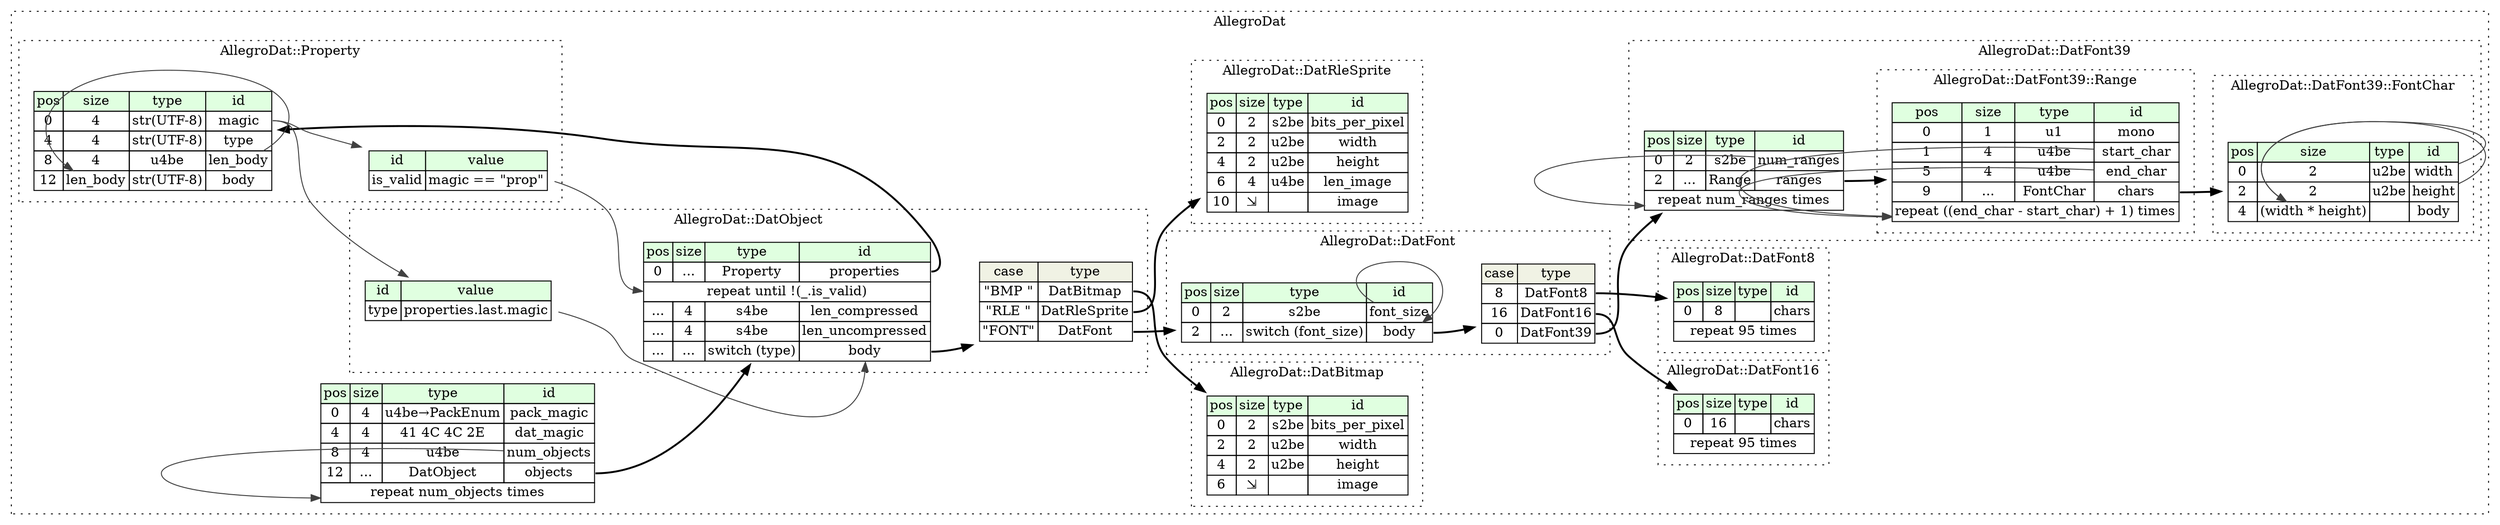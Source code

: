 digraph {
	rankdir=LR;
	node [shape=plaintext];
	subgraph cluster__allegro_dat {
		label="AllegroDat";
		graph[style=dotted];

		allegro_dat__seq [label=<<TABLE BORDER="0" CELLBORDER="1" CELLSPACING="0">
			<TR><TD BGCOLOR="#E0FFE0">pos</TD><TD BGCOLOR="#E0FFE0">size</TD><TD BGCOLOR="#E0FFE0">type</TD><TD BGCOLOR="#E0FFE0">id</TD></TR>
			<TR><TD PORT="pack_magic_pos">0</TD><TD PORT="pack_magic_size">4</TD><TD>u4be→PackEnum</TD><TD PORT="pack_magic_type">pack_magic</TD></TR>
			<TR><TD PORT="dat_magic_pos">4</TD><TD PORT="dat_magic_size">4</TD><TD>41 4C 4C 2E</TD><TD PORT="dat_magic_type">dat_magic</TD></TR>
			<TR><TD PORT="num_objects_pos">8</TD><TD PORT="num_objects_size">4</TD><TD>u4be</TD><TD PORT="num_objects_type">num_objects</TD></TR>
			<TR><TD PORT="objects_pos">12</TD><TD PORT="objects_size">...</TD><TD>DatObject</TD><TD PORT="objects_type">objects</TD></TR>
			<TR><TD COLSPAN="4" PORT="objects__repeat">repeat num_objects times</TD></TR>
		</TABLE>>];
		subgraph cluster__dat_font_16 {
			label="AllegroDat::DatFont16";
			graph[style=dotted];

			dat_font_16__seq [label=<<TABLE BORDER="0" CELLBORDER="1" CELLSPACING="0">
				<TR><TD BGCOLOR="#E0FFE0">pos</TD><TD BGCOLOR="#E0FFE0">size</TD><TD BGCOLOR="#E0FFE0">type</TD><TD BGCOLOR="#E0FFE0">id</TD></TR>
				<TR><TD PORT="chars_pos">0</TD><TD PORT="chars_size">16</TD><TD></TD><TD PORT="chars_type">chars</TD></TR>
				<TR><TD COLSPAN="4" PORT="chars__repeat">repeat 95 times</TD></TR>
			</TABLE>>];
		}
		subgraph cluster__dat_bitmap {
			label="AllegroDat::DatBitmap";
			graph[style=dotted];

			dat_bitmap__seq [label=<<TABLE BORDER="0" CELLBORDER="1" CELLSPACING="0">
				<TR><TD BGCOLOR="#E0FFE0">pos</TD><TD BGCOLOR="#E0FFE0">size</TD><TD BGCOLOR="#E0FFE0">type</TD><TD BGCOLOR="#E0FFE0">id</TD></TR>
				<TR><TD PORT="bits_per_pixel_pos">0</TD><TD PORT="bits_per_pixel_size">2</TD><TD>s2be</TD><TD PORT="bits_per_pixel_type">bits_per_pixel</TD></TR>
				<TR><TD PORT="width_pos">2</TD><TD PORT="width_size">2</TD><TD>u2be</TD><TD PORT="width_type">width</TD></TR>
				<TR><TD PORT="height_pos">4</TD><TD PORT="height_size">2</TD><TD>u2be</TD><TD PORT="height_type">height</TD></TR>
				<TR><TD PORT="image_pos">6</TD><TD PORT="image_size">⇲</TD><TD></TD><TD PORT="image_type">image</TD></TR>
			</TABLE>>];
		}
		subgraph cluster__dat_font {
			label="AllegroDat::DatFont";
			graph[style=dotted];

			dat_font__seq [label=<<TABLE BORDER="0" CELLBORDER="1" CELLSPACING="0">
				<TR><TD BGCOLOR="#E0FFE0">pos</TD><TD BGCOLOR="#E0FFE0">size</TD><TD BGCOLOR="#E0FFE0">type</TD><TD BGCOLOR="#E0FFE0">id</TD></TR>
				<TR><TD PORT="font_size_pos">0</TD><TD PORT="font_size_size">2</TD><TD>s2be</TD><TD PORT="font_size_type">font_size</TD></TR>
				<TR><TD PORT="body_pos">2</TD><TD PORT="body_size">...</TD><TD>switch (font_size)</TD><TD PORT="body_type">body</TD></TR>
			</TABLE>>];
dat_font__seq_body_switch [label=<<TABLE BORDER="0" CELLBORDER="1" CELLSPACING="0">
	<TR><TD BGCOLOR="#F0F2E4">case</TD><TD BGCOLOR="#F0F2E4">type</TD></TR>
	<TR><TD>8</TD><TD PORT="case0">DatFont8</TD></TR>
	<TR><TD>16</TD><TD PORT="case1">DatFont16</TD></TR>
	<TR><TD>0</TD><TD PORT="case2">DatFont39</TD></TR>
</TABLE>>];
		}
		subgraph cluster__dat_font_8 {
			label="AllegroDat::DatFont8";
			graph[style=dotted];

			dat_font_8__seq [label=<<TABLE BORDER="0" CELLBORDER="1" CELLSPACING="0">
				<TR><TD BGCOLOR="#E0FFE0">pos</TD><TD BGCOLOR="#E0FFE0">size</TD><TD BGCOLOR="#E0FFE0">type</TD><TD BGCOLOR="#E0FFE0">id</TD></TR>
				<TR><TD PORT="chars_pos">0</TD><TD PORT="chars_size">8</TD><TD></TD><TD PORT="chars_type">chars</TD></TR>
				<TR><TD COLSPAN="4" PORT="chars__repeat">repeat 95 times</TD></TR>
			</TABLE>>];
		}
		subgraph cluster__dat_object {
			label="AllegroDat::DatObject";
			graph[style=dotted];

			dat_object__seq [label=<<TABLE BORDER="0" CELLBORDER="1" CELLSPACING="0">
				<TR><TD BGCOLOR="#E0FFE0">pos</TD><TD BGCOLOR="#E0FFE0">size</TD><TD BGCOLOR="#E0FFE0">type</TD><TD BGCOLOR="#E0FFE0">id</TD></TR>
				<TR><TD PORT="properties_pos">0</TD><TD PORT="properties_size">...</TD><TD>Property</TD><TD PORT="properties_type">properties</TD></TR>
				<TR><TD COLSPAN="4" PORT="properties__repeat">repeat until !(_.is_valid)</TD></TR>
				<TR><TD PORT="len_compressed_pos">...</TD><TD PORT="len_compressed_size">4</TD><TD>s4be</TD><TD PORT="len_compressed_type">len_compressed</TD></TR>
				<TR><TD PORT="len_uncompressed_pos">...</TD><TD PORT="len_uncompressed_size">4</TD><TD>s4be</TD><TD PORT="len_uncompressed_type">len_uncompressed</TD></TR>
				<TR><TD PORT="body_pos">...</TD><TD PORT="body_size">...</TD><TD>switch (type)</TD><TD PORT="body_type">body</TD></TR>
			</TABLE>>];
			dat_object__inst__type [label=<<TABLE BORDER="0" CELLBORDER="1" CELLSPACING="0">
				<TR><TD BGCOLOR="#E0FFE0">id</TD><TD BGCOLOR="#E0FFE0">value</TD></TR>
				<TR><TD>type</TD><TD>properties.last.magic</TD></TR>
			</TABLE>>];
dat_object__seq_body_switch [label=<<TABLE BORDER="0" CELLBORDER="1" CELLSPACING="0">
	<TR><TD BGCOLOR="#F0F2E4">case</TD><TD BGCOLOR="#F0F2E4">type</TD></TR>
	<TR><TD>&quot;BMP &quot;</TD><TD PORT="case0">DatBitmap</TD></TR>
	<TR><TD>&quot;RLE &quot;</TD><TD PORT="case1">DatRleSprite</TD></TR>
	<TR><TD>&quot;FONT&quot;</TD><TD PORT="case2">DatFont</TD></TR>
</TABLE>>];
		}
		subgraph cluster__dat_font_3_9 {
			label="AllegroDat::DatFont39";
			graph[style=dotted];

			dat_font_3_9__seq [label=<<TABLE BORDER="0" CELLBORDER="1" CELLSPACING="0">
				<TR><TD BGCOLOR="#E0FFE0">pos</TD><TD BGCOLOR="#E0FFE0">size</TD><TD BGCOLOR="#E0FFE0">type</TD><TD BGCOLOR="#E0FFE0">id</TD></TR>
				<TR><TD PORT="num_ranges_pos">0</TD><TD PORT="num_ranges_size">2</TD><TD>s2be</TD><TD PORT="num_ranges_type">num_ranges</TD></TR>
				<TR><TD PORT="ranges_pos">2</TD><TD PORT="ranges_size">...</TD><TD>Range</TD><TD PORT="ranges_type">ranges</TD></TR>
				<TR><TD COLSPAN="4" PORT="ranges__repeat">repeat num_ranges times</TD></TR>
			</TABLE>>];
			subgraph cluster__range {
				label="AllegroDat::DatFont39::Range";
				graph[style=dotted];

				range__seq [label=<<TABLE BORDER="0" CELLBORDER="1" CELLSPACING="0">
					<TR><TD BGCOLOR="#E0FFE0">pos</TD><TD BGCOLOR="#E0FFE0">size</TD><TD BGCOLOR="#E0FFE0">type</TD><TD BGCOLOR="#E0FFE0">id</TD></TR>
					<TR><TD PORT="mono_pos">0</TD><TD PORT="mono_size">1</TD><TD>u1</TD><TD PORT="mono_type">mono</TD></TR>
					<TR><TD PORT="start_char_pos">1</TD><TD PORT="start_char_size">4</TD><TD>u4be</TD><TD PORT="start_char_type">start_char</TD></TR>
					<TR><TD PORT="end_char_pos">5</TD><TD PORT="end_char_size">4</TD><TD>u4be</TD><TD PORT="end_char_type">end_char</TD></TR>
					<TR><TD PORT="chars_pos">9</TD><TD PORT="chars_size">...</TD><TD>FontChar</TD><TD PORT="chars_type">chars</TD></TR>
					<TR><TD COLSPAN="4" PORT="chars__repeat">repeat ((end_char - start_char) + 1) times</TD></TR>
				</TABLE>>];
			}
			subgraph cluster__font_char {
				label="AllegroDat::DatFont39::FontChar";
				graph[style=dotted];

				font_char__seq [label=<<TABLE BORDER="0" CELLBORDER="1" CELLSPACING="0">
					<TR><TD BGCOLOR="#E0FFE0">pos</TD><TD BGCOLOR="#E0FFE0">size</TD><TD BGCOLOR="#E0FFE0">type</TD><TD BGCOLOR="#E0FFE0">id</TD></TR>
					<TR><TD PORT="width_pos">0</TD><TD PORT="width_size">2</TD><TD>u2be</TD><TD PORT="width_type">width</TD></TR>
					<TR><TD PORT="height_pos">2</TD><TD PORT="height_size">2</TD><TD>u2be</TD><TD PORT="height_type">height</TD></TR>
					<TR><TD PORT="body_pos">4</TD><TD PORT="body_size">(width * height)</TD><TD></TD><TD PORT="body_type">body</TD></TR>
				</TABLE>>];
			}
		}
		subgraph cluster__property {
			label="AllegroDat::Property";
			graph[style=dotted];

			property__seq [label=<<TABLE BORDER="0" CELLBORDER="1" CELLSPACING="0">
				<TR><TD BGCOLOR="#E0FFE0">pos</TD><TD BGCOLOR="#E0FFE0">size</TD><TD BGCOLOR="#E0FFE0">type</TD><TD BGCOLOR="#E0FFE0">id</TD></TR>
				<TR><TD PORT="magic_pos">0</TD><TD PORT="magic_size">4</TD><TD>str(UTF-8)</TD><TD PORT="magic_type">magic</TD></TR>
				<TR><TD PORT="type_pos">4</TD><TD PORT="type_size">4</TD><TD>str(UTF-8)</TD><TD PORT="type_type">type</TD></TR>
				<TR><TD PORT="len_body_pos">8</TD><TD PORT="len_body_size">4</TD><TD>u4be</TD><TD PORT="len_body_type">len_body</TD></TR>
				<TR><TD PORT="body_pos">12</TD><TD PORT="body_size">len_body</TD><TD>str(UTF-8)</TD><TD PORT="body_type">body</TD></TR>
			</TABLE>>];
			property__inst__is_valid [label=<<TABLE BORDER="0" CELLBORDER="1" CELLSPACING="0">
				<TR><TD BGCOLOR="#E0FFE0">id</TD><TD BGCOLOR="#E0FFE0">value</TD></TR>
				<TR><TD>is_valid</TD><TD>magic == &quot;prop&quot;</TD></TR>
			</TABLE>>];
		}
		subgraph cluster__dat_rle_sprite {
			label="AllegroDat::DatRleSprite";
			graph[style=dotted];

			dat_rle_sprite__seq [label=<<TABLE BORDER="0" CELLBORDER="1" CELLSPACING="0">
				<TR><TD BGCOLOR="#E0FFE0">pos</TD><TD BGCOLOR="#E0FFE0">size</TD><TD BGCOLOR="#E0FFE0">type</TD><TD BGCOLOR="#E0FFE0">id</TD></TR>
				<TR><TD PORT="bits_per_pixel_pos">0</TD><TD PORT="bits_per_pixel_size">2</TD><TD>s2be</TD><TD PORT="bits_per_pixel_type">bits_per_pixel</TD></TR>
				<TR><TD PORT="width_pos">2</TD><TD PORT="width_size">2</TD><TD>u2be</TD><TD PORT="width_type">width</TD></TR>
				<TR><TD PORT="height_pos">4</TD><TD PORT="height_size">2</TD><TD>u2be</TD><TD PORT="height_type">height</TD></TR>
				<TR><TD PORT="len_image_pos">6</TD><TD PORT="len_image_size">4</TD><TD>u4be</TD><TD PORT="len_image_type">len_image</TD></TR>
				<TR><TD PORT="image_pos">10</TD><TD PORT="image_size">⇲</TD><TD></TD><TD PORT="image_type">image</TD></TR>
			</TABLE>>];
		}
	}
	allegro_dat__seq:objects_type -> dat_object__seq [style=bold];
	allegro_dat__seq:num_objects_type -> allegro_dat__seq:objects__repeat [color="#404040"];
	dat_font__seq:body_type -> dat_font__seq_body_switch [style=bold];
	dat_font__seq_body_switch:case0 -> dat_font_8__seq [style=bold];
	dat_font__seq_body_switch:case1 -> dat_font_16__seq [style=bold];
	dat_font__seq_body_switch:case2 -> dat_font_3_9__seq [style=bold];
	dat_font__seq:font_size_type -> dat_font__seq:body_type [color="#404040"];
	dat_object__seq:properties_type -> property__seq [style=bold];
	property__inst__is_valid:is_valid_type -> dat_object__seq:properties__repeat [color="#404040"];
	dat_object__seq:body_type -> dat_object__seq_body_switch [style=bold];
	dat_object__seq_body_switch:case0 -> dat_bitmap__seq [style=bold];
	dat_object__seq_body_switch:case1 -> dat_rle_sprite__seq [style=bold];
	dat_object__seq_body_switch:case2 -> dat_font__seq [style=bold];
	dat_object__inst__type:type_type -> dat_object__seq:body_type [color="#404040"];
	property__seq:magic_type -> dat_object__inst__type [color="#404040"];
	dat_font_3_9__seq:ranges_type -> range__seq [style=bold];
	dat_font_3_9__seq:num_ranges_type -> dat_font_3_9__seq:ranges__repeat [color="#404040"];
	range__seq:chars_type -> font_char__seq [style=bold];
	range__seq:end_char_type -> range__seq:chars__repeat [color="#404040"];
	range__seq:start_char_type -> range__seq:chars__repeat [color="#404040"];
	font_char__seq:width_type -> font_char__seq:body_size [color="#404040"];
	font_char__seq:height_type -> font_char__seq:body_size [color="#404040"];
	property__seq:len_body_type -> property__seq:body_size [color="#404040"];
	property__seq:magic_type -> property__inst__is_valid [color="#404040"];
}
